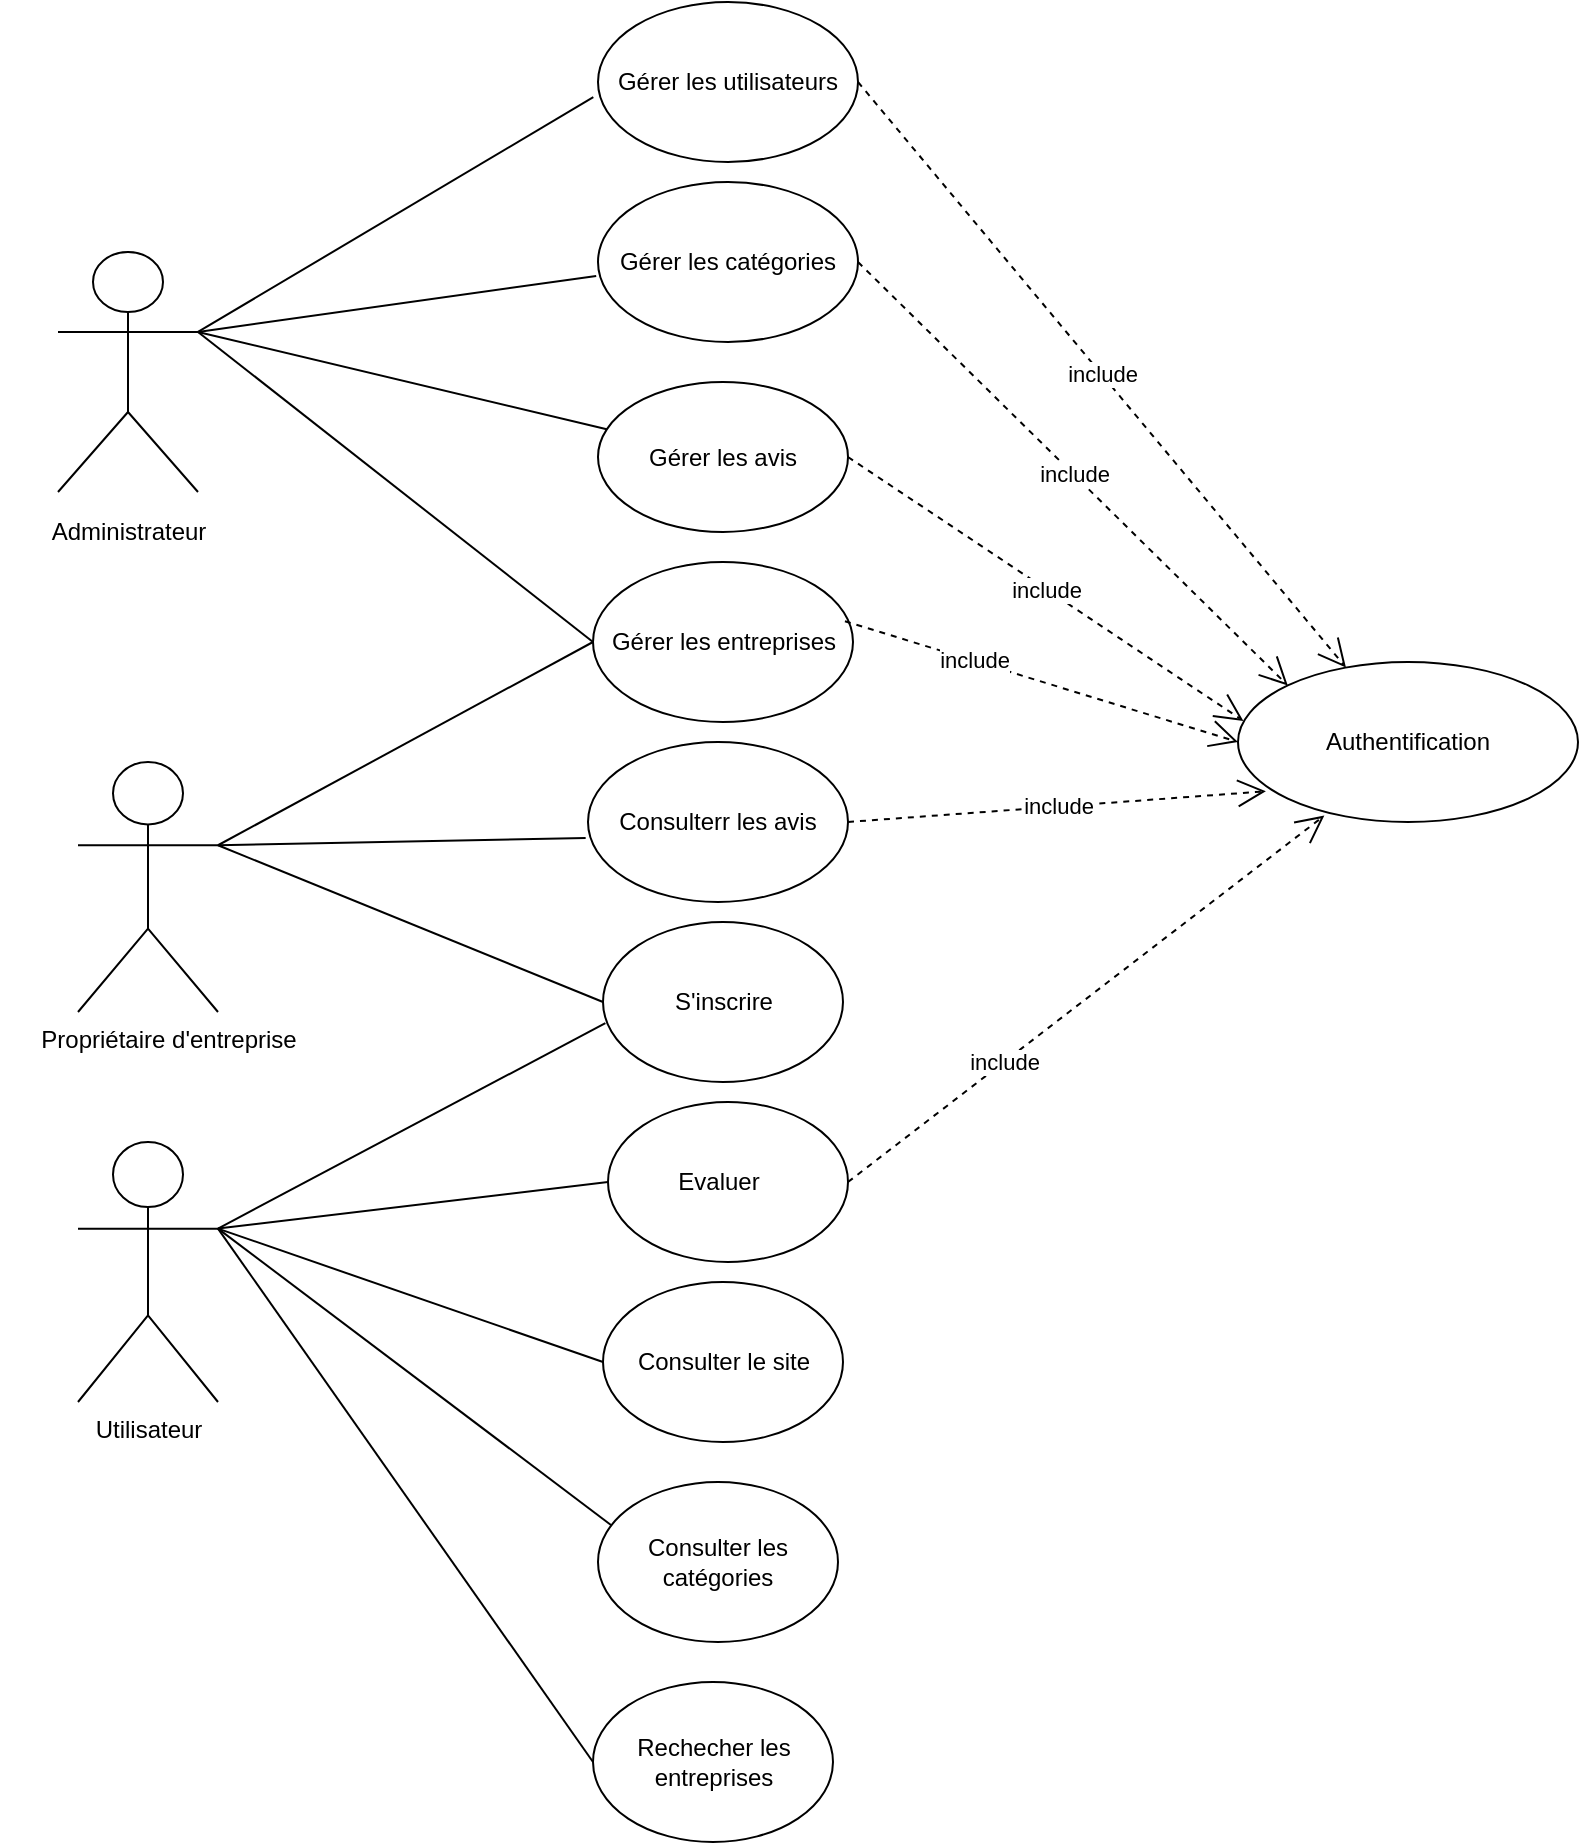 <mxfile version="26.2.14">
  <diagram name="Page-1" id="ItncG8ey-KE5ceYKGCsm">
    <mxGraphModel dx="2524" dy="760" grid="1" gridSize="10" guides="1" tooltips="1" connect="1" arrows="1" fold="1" page="1" pageScale="1" pageWidth="827" pageHeight="1169" math="0" shadow="0">
      <root>
        <mxCell id="0" />
        <mxCell id="1" parent="0" />
        <mxCell id="LH3g4sgvdYW37YfNmVDh-1" value="" style="shape=umlActor;verticalLabelPosition=bottom;verticalAlign=top;html=1;outlineConnect=0;" parent="1" vertex="1">
          <mxGeometry x="10" y="135" width="70" height="120" as="geometry" />
        </mxCell>
        <mxCell id="LH3g4sgvdYW37YfNmVDh-4" value="Authentification" style="ellipse;whiteSpace=wrap;html=1;" parent="1" vertex="1">
          <mxGeometry x="600" y="340" width="170" height="80" as="geometry" />
        </mxCell>
        <mxCell id="LH3g4sgvdYW37YfNmVDh-7" value="Consulterr les avis" style="ellipse;whiteSpace=wrap;html=1;" parent="1" vertex="1">
          <mxGeometry x="275" y="380" width="130" height="80" as="geometry" />
        </mxCell>
        <mxCell id="LH3g4sgvdYW37YfNmVDh-14" value="Gérer les entreprises" style="ellipse;whiteSpace=wrap;html=1;" parent="1" vertex="1">
          <mxGeometry x="277.5" y="290" width="130" height="80" as="geometry" />
        </mxCell>
        <mxCell id="LH3g4sgvdYW37YfNmVDh-31" value="include" style="endArrow=open;endSize=12;dashed=1;html=1;rounded=0;exitX=0.969;exitY=0.37;exitDx=0;exitDy=0;entryX=0;entryY=0.5;entryDx=0;entryDy=0;exitPerimeter=0;" parent="1" source="LH3g4sgvdYW37YfNmVDh-14" target="LH3g4sgvdYW37YfNmVDh-4" edge="1">
          <mxGeometry x="-0.349" width="160" relative="1" as="geometry">
            <mxPoint x="560" y="80" as="sourcePoint" />
            <mxPoint x="720" y="80" as="targetPoint" />
            <Array as="points" />
            <mxPoint as="offset" />
          </mxGeometry>
        </mxCell>
        <mxCell id="LH3g4sgvdYW37YfNmVDh-32" value="include" style="endArrow=open;endSize=12;dashed=1;html=1;rounded=0;entryX=0.082;entryY=0.808;entryDx=0;entryDy=0;exitX=1;exitY=0.5;exitDx=0;exitDy=0;entryPerimeter=0;" parent="1" source="LH3g4sgvdYW37YfNmVDh-7" target="LH3g4sgvdYW37YfNmVDh-4" edge="1">
          <mxGeometry width="160" relative="1" as="geometry">
            <mxPoint x="440" y="260" as="sourcePoint" />
            <mxPoint x="600" y="260" as="targetPoint" />
          </mxGeometry>
        </mxCell>
        <mxCell id="LH3g4sgvdYW37YfNmVDh-36" value="" style="endArrow=none;html=1;rounded=0;exitX=1;exitY=0.333;exitDx=0;exitDy=0;exitPerimeter=0;entryX=-0.018;entryY=0.595;entryDx=0;entryDy=0;entryPerimeter=0;" parent="1" source="LH3g4sgvdYW37YfNmVDh-1" target="LH3g4sgvdYW37YfNmVDh-43" edge="1">
          <mxGeometry width="50" height="50" relative="1" as="geometry">
            <mxPoint x="80" y="180" as="sourcePoint" />
            <mxPoint x="290" y="40" as="targetPoint" />
            <Array as="points" />
          </mxGeometry>
        </mxCell>
        <mxCell id="LH3g4sgvdYW37YfNmVDh-38" value="" style="endArrow=none;html=1;rounded=0;entryX=1;entryY=0.333;entryDx=0;entryDy=0;entryPerimeter=0;exitX=0.035;exitY=0.315;exitDx=0;exitDy=0;exitPerimeter=0;" parent="1" source="Cu4ekIiRAMSlsCEL7wuM-1" target="LH3g4sgvdYW37YfNmVDh-1" edge="1">
          <mxGeometry width="50" height="50" relative="1" as="geometry">
            <mxPoint x="290" y="300" as="sourcePoint" />
            <mxPoint x="140" y="460" as="targetPoint" />
            <Array as="points" />
          </mxGeometry>
        </mxCell>
        <mxCell id="LH3g4sgvdYW37YfNmVDh-39" value="" style="endArrow=none;html=1;rounded=0;entryX=0;entryY=0.5;entryDx=0;entryDy=0;exitX=1;exitY=0.333;exitDx=0;exitDy=0;exitPerimeter=0;" parent="1" source="LH3g4sgvdYW37YfNmVDh-1" target="LH3g4sgvdYW37YfNmVDh-14" edge="1">
          <mxGeometry width="50" height="50" relative="1" as="geometry">
            <mxPoint x="80" y="170" as="sourcePoint" />
            <mxPoint x="210" y="10" as="targetPoint" />
            <Array as="points" />
          </mxGeometry>
        </mxCell>
        <mxCell id="LH3g4sgvdYW37YfNmVDh-43" value="Gérer les utilisateurs" style="ellipse;whiteSpace=wrap;html=1;" parent="1" vertex="1">
          <mxGeometry x="280" y="10" width="130" height="80" as="geometry" />
        </mxCell>
        <mxCell id="hxN5AOpgBn9jHy8HbhxW-3" value="Administrateur" style="text;html=1;align=center;verticalAlign=middle;resizable=0;points=[];autosize=1;strokeColor=none;fillColor=none;" parent="1" vertex="1">
          <mxGeometry x="-5" y="260" width="100" height="30" as="geometry" />
        </mxCell>
        <mxCell id="g6vASwUKKkGRCP8I41hc-1" value="Gérer les catégories" style="ellipse;whiteSpace=wrap;html=1;" parent="1" vertex="1">
          <mxGeometry x="280" y="100" width="130" height="80" as="geometry" />
        </mxCell>
        <mxCell id="g6vASwUKKkGRCP8I41hc-19" value="" style="endArrow=none;html=1;rounded=0;exitX=1;exitY=0.333;exitDx=0;exitDy=0;exitPerimeter=0;entryX=-0.007;entryY=0.587;entryDx=0;entryDy=0;entryPerimeter=0;" parent="1" source="LH3g4sgvdYW37YfNmVDh-1" target="g6vASwUKKkGRCP8I41hc-1" edge="1">
          <mxGeometry width="50" height="50" relative="1" as="geometry">
            <mxPoint x="140" y="260" as="sourcePoint" />
            <mxPoint x="280" y="160" as="targetPoint" />
            <Array as="points" />
          </mxGeometry>
        </mxCell>
        <mxCell id="g6vASwUKKkGRCP8I41hc-20" value="include" style="endArrow=open;endSize=12;dashed=1;html=1;rounded=0;exitX=1;exitY=0.5;exitDx=0;exitDy=0;" parent="1" source="LH3g4sgvdYW37YfNmVDh-43" target="LH3g4sgvdYW37YfNmVDh-4" edge="1">
          <mxGeometry width="160" relative="1" as="geometry">
            <mxPoint x="500" y="80" as="sourcePoint" />
            <mxPoint x="660" y="80" as="targetPoint" />
          </mxGeometry>
        </mxCell>
        <mxCell id="g6vASwUKKkGRCP8I41hc-21" value="include" style="endArrow=open;endSize=12;dashed=1;html=1;rounded=0;exitX=1;exitY=0.5;exitDx=0;exitDy=0;entryX=0;entryY=0;entryDx=0;entryDy=0;" parent="1" source="g6vASwUKKkGRCP8I41hc-1" target="LH3g4sgvdYW37YfNmVDh-4" edge="1">
          <mxGeometry width="160" relative="1" as="geometry">
            <mxPoint x="510" y="290" as="sourcePoint" />
            <mxPoint x="670" y="290" as="targetPoint" />
          </mxGeometry>
        </mxCell>
        <mxCell id="uRaxNiMfdnxGpc615Ghz-2" value="&amp;nbsp; &amp;nbsp; &amp;nbsp; Propriétaire d&#39;entreprise" style="shape=umlActor;verticalLabelPosition=bottom;verticalAlign=top;html=1;outlineConnect=0;" parent="1" vertex="1">
          <mxGeometry x="20" y="390" width="70" height="125" as="geometry" />
        </mxCell>
        <mxCell id="uRaxNiMfdnxGpc615Ghz-3" value="Utilisateur" style="shape=umlActor;verticalLabelPosition=bottom;verticalAlign=top;html=1;outlineConnect=0;" parent="1" vertex="1">
          <mxGeometry x="20" y="580" width="70" height="130" as="geometry" />
        </mxCell>
        <mxCell id="NCG0yH4gaqDrpv2aqsvh-1" value="" style="endArrow=none;html=1;rounded=0;exitX=1;exitY=0.333;exitDx=0;exitDy=0;exitPerimeter=0;entryX=-0.009;entryY=0.6;entryDx=0;entryDy=0;entryPerimeter=0;" parent="1" source="uRaxNiMfdnxGpc615Ghz-2" target="LH3g4sgvdYW37YfNmVDh-7" edge="1">
          <mxGeometry width="50" height="50" relative="1" as="geometry">
            <mxPoint x="110" y="410" as="sourcePoint" />
            <mxPoint x="300" y="260" as="targetPoint" />
            <Array as="points" />
          </mxGeometry>
        </mxCell>
        <mxCell id="NCG0yH4gaqDrpv2aqsvh-3" value="" style="endArrow=none;html=1;rounded=0;entryX=0;entryY=0.5;entryDx=0;entryDy=0;exitX=1;exitY=0.333;exitDx=0;exitDy=0;exitPerimeter=0;" parent="1" source="uRaxNiMfdnxGpc615Ghz-2" target="LH3g4sgvdYW37YfNmVDh-14" edge="1">
          <mxGeometry width="50" height="50" relative="1" as="geometry">
            <mxPoint x="160" y="430" as="sourcePoint" />
            <mxPoint x="270" y="380" as="targetPoint" />
            <Array as="points" />
          </mxGeometry>
        </mxCell>
        <mxCell id="NCG0yH4gaqDrpv2aqsvh-4" value="Consulter les catégories" style="ellipse;whiteSpace=wrap;html=1;" parent="1" vertex="1">
          <mxGeometry x="280" y="750" width="120" height="80" as="geometry" />
        </mxCell>
        <mxCell id="NCG0yH4gaqDrpv2aqsvh-5" value="Consulter le site" style="ellipse;whiteSpace=wrap;html=1;" parent="1" vertex="1">
          <mxGeometry x="282.5" y="650" width="120" height="80" as="geometry" />
        </mxCell>
        <mxCell id="NCG0yH4gaqDrpv2aqsvh-6" value="" style="ellipse;whiteSpace=wrap;html=1;" parent="1" vertex="1">
          <mxGeometry x="285" y="560" width="120" height="80" as="geometry" />
        </mxCell>
        <mxCell id="NCG0yH4gaqDrpv2aqsvh-7" value="Evaluer" style="text;html=1;align=center;verticalAlign=middle;resizable=0;points=[];autosize=1;strokeColor=none;fillColor=none;" parent="1" vertex="1">
          <mxGeometry x="310" y="585" width="60" height="30" as="geometry" />
        </mxCell>
        <mxCell id="NCG0yH4gaqDrpv2aqsvh-8" value="include" style="endArrow=open;endSize=12;dashed=1;html=1;rounded=0;entryX=0.254;entryY=0.96;entryDx=0;entryDy=0;entryPerimeter=0;exitX=1;exitY=0.5;exitDx=0;exitDy=0;" parent="1" target="LH3g4sgvdYW37YfNmVDh-4" edge="1" source="NCG0yH4gaqDrpv2aqsvh-6">
          <mxGeometry x="-0.349" width="160" relative="1" as="geometry">
            <mxPoint x="420" y="600" as="sourcePoint" />
            <mxPoint x="640" y="515" as="targetPoint" />
            <Array as="points" />
            <mxPoint as="offset" />
          </mxGeometry>
        </mxCell>
        <mxCell id="NCG0yH4gaqDrpv2aqsvh-10" value="Rechecher les entreprises" style="ellipse;whiteSpace=wrap;html=1;" parent="1" vertex="1">
          <mxGeometry x="277.5" y="850" width="120" height="80" as="geometry" />
        </mxCell>
        <mxCell id="NCG0yH4gaqDrpv2aqsvh-11" value="" style="endArrow=none;html=1;rounded=0;entryX=0;entryY=0.5;entryDx=0;entryDy=0;exitX=1;exitY=0.333;exitDx=0;exitDy=0;exitPerimeter=0;" parent="1" source="uRaxNiMfdnxGpc615Ghz-3" target="NCG0yH4gaqDrpv2aqsvh-10" edge="1">
          <mxGeometry width="50" height="50" relative="1" as="geometry">
            <mxPoint x="90" y="619.319" as="sourcePoint" />
            <mxPoint x="270" y="860" as="targetPoint" />
          </mxGeometry>
        </mxCell>
        <mxCell id="NCG0yH4gaqDrpv2aqsvh-12" value="" style="endArrow=none;html=1;rounded=0;exitX=1;exitY=0.333;exitDx=0;exitDy=0;exitPerimeter=0;entryX=0.054;entryY=0.269;entryDx=0;entryDy=0;entryPerimeter=0;" parent="1" source="uRaxNiMfdnxGpc615Ghz-3" target="NCG0yH4gaqDrpv2aqsvh-4" edge="1">
          <mxGeometry width="50" height="50" relative="1" as="geometry">
            <mxPoint x="95" y="630" as="sourcePoint" />
            <mxPoint x="305" y="760" as="targetPoint" />
          </mxGeometry>
        </mxCell>
        <mxCell id="NCG0yH4gaqDrpv2aqsvh-13" value="" style="endArrow=none;html=1;rounded=0;exitX=1;exitY=0.333;exitDx=0;exitDy=0;exitPerimeter=0;entryX=0;entryY=0.5;entryDx=0;entryDy=0;" parent="1" source="uRaxNiMfdnxGpc615Ghz-3" edge="1" target="NCG0yH4gaqDrpv2aqsvh-5">
          <mxGeometry width="50" height="50" relative="1" as="geometry">
            <mxPoint x="255" y="720" as="sourcePoint" />
            <mxPoint x="305" y="670" as="targetPoint" />
          </mxGeometry>
        </mxCell>
        <mxCell id="NCG0yH4gaqDrpv2aqsvh-14" value="" style="endArrow=none;html=1;rounded=0;exitX=1;exitY=0.333;exitDx=0;exitDy=0;exitPerimeter=0;entryX=0;entryY=0.5;entryDx=0;entryDy=0;" parent="1" source="uRaxNiMfdnxGpc615Ghz-3" target="NCG0yH4gaqDrpv2aqsvh-6" edge="1">
          <mxGeometry width="50" height="50" relative="1" as="geometry">
            <mxPoint x="160" y="620" as="sourcePoint" />
            <mxPoint x="305" y="560" as="targetPoint" />
          </mxGeometry>
        </mxCell>
        <mxCell id="Cu4ekIiRAMSlsCEL7wuM-1" value="Gérer les avis" style="ellipse;whiteSpace=wrap;html=1;" parent="1" vertex="1">
          <mxGeometry x="280" y="200" width="125" height="75" as="geometry" />
        </mxCell>
        <mxCell id="Cu4ekIiRAMSlsCEL7wuM-4" value="include" style="endArrow=open;endSize=12;dashed=1;html=1;rounded=0;exitX=1;exitY=0.5;exitDx=0;exitDy=0;entryX=0.016;entryY=0.368;entryDx=0;entryDy=0;entryPerimeter=0;" parent="1" source="Cu4ekIiRAMSlsCEL7wuM-1" target="LH3g4sgvdYW37YfNmVDh-4" edge="1">
          <mxGeometry width="160" relative="1" as="geometry">
            <mxPoint x="428" y="240" as="sourcePoint" />
            <mxPoint x="644" y="389" as="targetPoint" />
          </mxGeometry>
        </mxCell>
        <mxCell id="mRS6lltmaYHEIWae9ZcT-3" value="S&#39;inscrire" style="ellipse;whiteSpace=wrap;html=1;" vertex="1" parent="1">
          <mxGeometry x="282.5" y="470" width="120" height="80" as="geometry" />
        </mxCell>
        <mxCell id="mRS6lltmaYHEIWae9ZcT-4" value="" style="endArrow=none;html=1;rounded=0;entryX=0;entryY=0.5;entryDx=0;entryDy=0;exitX=1;exitY=0.333;exitDx=0;exitDy=0;exitPerimeter=0;" edge="1" parent="1" source="uRaxNiMfdnxGpc615Ghz-2" target="mRS6lltmaYHEIWae9ZcT-3">
          <mxGeometry width="50" height="50" relative="1" as="geometry">
            <mxPoint x="100" y="440" as="sourcePoint" />
            <mxPoint x="220" y="520" as="targetPoint" />
          </mxGeometry>
        </mxCell>
        <mxCell id="mRS6lltmaYHEIWae9ZcT-5" value="" style="endArrow=none;html=1;rounded=0;exitX=1;exitY=0.333;exitDx=0;exitDy=0;exitPerimeter=0;entryX=0.01;entryY=0.632;entryDx=0;entryDy=0;entryPerimeter=0;" edge="1" parent="1" source="uRaxNiMfdnxGpc615Ghz-3" target="mRS6lltmaYHEIWae9ZcT-3">
          <mxGeometry width="50" height="50" relative="1" as="geometry">
            <mxPoint x="160" y="610" as="sourcePoint" />
            <mxPoint x="210" y="560" as="targetPoint" />
          </mxGeometry>
        </mxCell>
      </root>
    </mxGraphModel>
  </diagram>
</mxfile>
